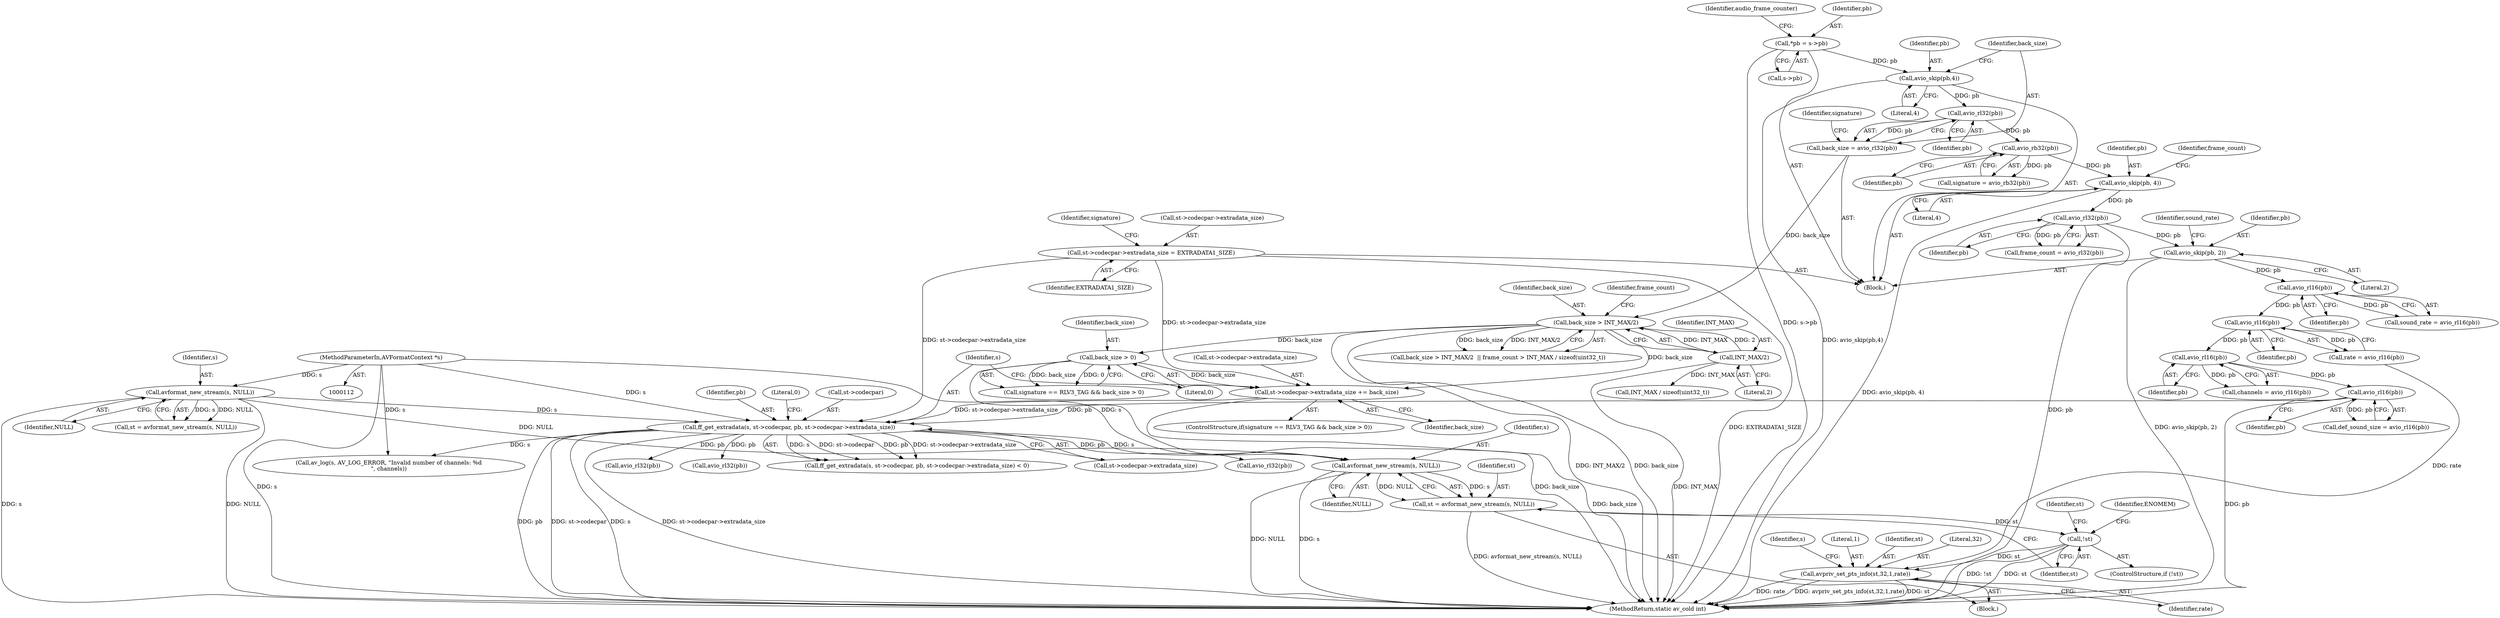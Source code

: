 digraph "0_FFmpeg_96f24d1bee7fe7bac08e2b7c74db1a046c9dc0de@pointer" {
"1000325" [label="(Call,avformat_new_stream(s, NULL))"];
"1000284" [label="(Call,ff_get_extradata(s, st->codecpar, pb, st->codecpar->extradata_size))"];
"1000216" [label="(Call,avformat_new_stream(s, NULL))"];
"1000113" [label="(MethodParameterIn,AVFormatContext *s)"];
"1000212" [label="(Call,avio_rl16(pb))"];
"1000208" [label="(Call,avio_rl16(pb))"];
"1000204" [label="(Call,avio_rl16(pb))"];
"1000200" [label="(Call,avio_rl16(pb))"];
"1000195" [label="(Call,avio_skip(pb, 2))"];
"1000178" [label="(Call,avio_rl32(pb))"];
"1000173" [label="(Call,avio_skip(pb, 4))"];
"1000171" [label="(Call,avio_rb32(pb))"];
"1000167" [label="(Call,avio_rl32(pb))"];
"1000162" [label="(Call,avio_skip(pb,4))"];
"1000116" [label="(Call,*pb = s->pb)"];
"1000275" [label="(Call,st->codecpar->extradata_size += back_size)"];
"1000272" [label="(Call,back_size > 0)"];
"1000182" [label="(Call,back_size > INT_MAX/2)"];
"1000165" [label="(Call,back_size = avio_rl32(pb))"];
"1000184" [label="(Call,INT_MAX/2)"];
"1000260" [label="(Call,st->codecpar->extradata_size = EXTRADATA1_SIZE)"];
"1000323" [label="(Call,st = avformat_new_stream(s, NULL))"];
"1000329" [label="(Call,!st)"];
"1000418" [label="(Call,avpriv_set_pts_info(st,32,1,rate))"];
"1000204" [label="(Call,avio_rl16(pb))"];
"1000170" [label="(Identifier,signature)"];
"1000284" [label="(Call,ff_get_extradata(s, st->codecpar, pb, st->codecpar->extradata_size))"];
"1000217" [label="(Identifier,s)"];
"1000198" [label="(Call,sound_rate = avio_rl16(pb))"];
"1000176" [label="(Call,frame_count = avio_rl32(pb))"];
"1000323" [label="(Call,st = avformat_new_stream(s, NULL))"];
"1000337" [label="(Identifier,st)"];
"1000419" [label="(Identifier,st)"];
"1000261" [label="(Call,st->codecpar->extradata_size)"];
"1000181" [label="(Call,back_size > INT_MAX/2  || frame_count > INT_MAX / sizeof(uint32_t))"];
"1000610" [label="(MethodReturn,static av_cold int)"];
"1000420" [label="(Literal,32)"];
"1000206" [label="(Call,channels = avio_rl16(pb))"];
"1000266" [label="(Identifier,EXTRADATA1_SIZE)"];
"1000285" [label="(Identifier,s)"];
"1000213" [label="(Identifier,pb)"];
"1000485" [label="(Call,avio_rl32(pb))"];
"1000426" [label="(Identifier,s)"];
"1000165" [label="(Call,back_size = avio_rl32(pb))"];
"1000500" [label="(Call,avio_rl32(pb))"];
"1000183" [label="(Identifier,back_size)"];
"1000270" [label="(Identifier,signature)"];
"1000202" [label="(Call,rate = avio_rl16(pb))"];
"1000328" [label="(ControlStructure,if (!st))"];
"1000216" [label="(Call,avformat_new_stream(s, NULL))"];
"1000289" [label="(Identifier,pb)"];
"1000177" [label="(Identifier,frame_count)"];
"1000267" [label="(ControlStructure,if(signature == RLV3_TAG && back_size > 0))"];
"1000422" [label="(Identifier,rate)"];
"1000421" [label="(Literal,1)"];
"1000167" [label="(Call,avio_rl32(pb))"];
"1000188" [label="(Identifier,frame_count)"];
"1000295" [label="(Literal,0)"];
"1000333" [label="(Identifier,ENOMEM)"];
"1000199" [label="(Identifier,sound_rate)"];
"1000185" [label="(Identifier,INT_MAX)"];
"1000325" [label="(Call,avformat_new_stream(s, NULL))"];
"1000283" [label="(Call,ff_get_extradata(s, st->codecpar, pb, st->codecpar->extradata_size) < 0)"];
"1000208" [label="(Call,avio_rl16(pb))"];
"1000329" [label="(Call,!st)"];
"1000171" [label="(Call,avio_rb32(pb))"];
"1000290" [label="(Call,st->codecpar->extradata_size)"];
"1000175" [label="(Literal,4)"];
"1000166" [label="(Identifier,back_size)"];
"1000327" [label="(Identifier,NULL)"];
"1000174" [label="(Identifier,pb)"];
"1000212" [label="(Call,avio_rl16(pb))"];
"1000196" [label="(Identifier,pb)"];
"1000125" [label="(Identifier,audio_frame_counter)"];
"1000195" [label="(Call,avio_skip(pb, 2))"];
"1000182" [label="(Call,back_size > INT_MAX/2)"];
"1000218" [label="(Identifier,NULL)"];
"1000179" [label="(Identifier,pb)"];
"1000310" [label="(Call,av_log(s, AV_LOG_ERROR, \"Invalid number of channels: %d\n\", channels))"];
"1000214" [label="(Call,st = avformat_new_stream(s, NULL))"];
"1000189" [label="(Call,INT_MAX / sizeof(uint32_t))"];
"1000205" [label="(Identifier,pb)"];
"1000330" [label="(Identifier,st)"];
"1000281" [label="(Identifier,back_size)"];
"1000260" [label="(Call,st->codecpar->extradata_size = EXTRADATA1_SIZE)"];
"1000162" [label="(Call,avio_skip(pb,4))"];
"1000184" [label="(Call,INT_MAX/2)"];
"1000113" [label="(MethodParameterIn,AVFormatContext *s)"];
"1000117" [label="(Identifier,pb)"];
"1000169" [label="(Call,signature = avio_rb32(pb))"];
"1000301" [label="(Block,)"];
"1000268" [label="(Call,signature == RLV3_TAG && back_size > 0)"];
"1000418" [label="(Call,avpriv_set_pts_info(st,32,1,rate))"];
"1000274" [label="(Literal,0)"];
"1000186" [label="(Literal,2)"];
"1000197" [label="(Literal,2)"];
"1000164" [label="(Literal,4)"];
"1000275" [label="(Call,st->codecpar->extradata_size += back_size)"];
"1000210" [label="(Call,def_sound_size = avio_rl16(pb))"];
"1000273" [label="(Identifier,back_size)"];
"1000286" [label="(Call,st->codecpar)"];
"1000201" [label="(Identifier,pb)"];
"1000163" [label="(Identifier,pb)"];
"1000173" [label="(Call,avio_skip(pb, 4))"];
"1000516" [label="(Call,avio_rl32(pb))"];
"1000272" [label="(Call,back_size > 0)"];
"1000114" [label="(Block,)"];
"1000200" [label="(Call,avio_rl16(pb))"];
"1000209" [label="(Identifier,pb)"];
"1000178" [label="(Call,avio_rl32(pb))"];
"1000324" [label="(Identifier,st)"];
"1000276" [label="(Call,st->codecpar->extradata_size)"];
"1000116" [label="(Call,*pb = s->pb)"];
"1000168" [label="(Identifier,pb)"];
"1000172" [label="(Identifier,pb)"];
"1000118" [label="(Call,s->pb)"];
"1000326" [label="(Identifier,s)"];
"1000325" -> "1000323"  [label="AST: "];
"1000325" -> "1000327"  [label="CFG: "];
"1000326" -> "1000325"  [label="AST: "];
"1000327" -> "1000325"  [label="AST: "];
"1000323" -> "1000325"  [label="CFG: "];
"1000325" -> "1000610"  [label="DDG: s"];
"1000325" -> "1000610"  [label="DDG: NULL"];
"1000325" -> "1000323"  [label="DDG: s"];
"1000325" -> "1000323"  [label="DDG: NULL"];
"1000284" -> "1000325"  [label="DDG: s"];
"1000113" -> "1000325"  [label="DDG: s"];
"1000216" -> "1000325"  [label="DDG: NULL"];
"1000284" -> "1000283"  [label="AST: "];
"1000284" -> "1000290"  [label="CFG: "];
"1000285" -> "1000284"  [label="AST: "];
"1000286" -> "1000284"  [label="AST: "];
"1000289" -> "1000284"  [label="AST: "];
"1000290" -> "1000284"  [label="AST: "];
"1000295" -> "1000284"  [label="CFG: "];
"1000284" -> "1000610"  [label="DDG: st->codecpar"];
"1000284" -> "1000610"  [label="DDG: s"];
"1000284" -> "1000610"  [label="DDG: st->codecpar->extradata_size"];
"1000284" -> "1000610"  [label="DDG: pb"];
"1000284" -> "1000283"  [label="DDG: s"];
"1000284" -> "1000283"  [label="DDG: st->codecpar"];
"1000284" -> "1000283"  [label="DDG: pb"];
"1000284" -> "1000283"  [label="DDG: st->codecpar->extradata_size"];
"1000216" -> "1000284"  [label="DDG: s"];
"1000113" -> "1000284"  [label="DDG: s"];
"1000212" -> "1000284"  [label="DDG: pb"];
"1000275" -> "1000284"  [label="DDG: st->codecpar->extradata_size"];
"1000260" -> "1000284"  [label="DDG: st->codecpar->extradata_size"];
"1000284" -> "1000310"  [label="DDG: s"];
"1000284" -> "1000485"  [label="DDG: pb"];
"1000284" -> "1000500"  [label="DDG: pb"];
"1000284" -> "1000516"  [label="DDG: pb"];
"1000216" -> "1000214"  [label="AST: "];
"1000216" -> "1000218"  [label="CFG: "];
"1000217" -> "1000216"  [label="AST: "];
"1000218" -> "1000216"  [label="AST: "];
"1000214" -> "1000216"  [label="CFG: "];
"1000216" -> "1000610"  [label="DDG: s"];
"1000216" -> "1000610"  [label="DDG: NULL"];
"1000216" -> "1000214"  [label="DDG: s"];
"1000216" -> "1000214"  [label="DDG: NULL"];
"1000113" -> "1000216"  [label="DDG: s"];
"1000113" -> "1000112"  [label="AST: "];
"1000113" -> "1000610"  [label="DDG: s"];
"1000113" -> "1000310"  [label="DDG: s"];
"1000212" -> "1000210"  [label="AST: "];
"1000212" -> "1000213"  [label="CFG: "];
"1000213" -> "1000212"  [label="AST: "];
"1000210" -> "1000212"  [label="CFG: "];
"1000212" -> "1000610"  [label="DDG: pb"];
"1000212" -> "1000210"  [label="DDG: pb"];
"1000208" -> "1000212"  [label="DDG: pb"];
"1000208" -> "1000206"  [label="AST: "];
"1000208" -> "1000209"  [label="CFG: "];
"1000209" -> "1000208"  [label="AST: "];
"1000206" -> "1000208"  [label="CFG: "];
"1000208" -> "1000206"  [label="DDG: pb"];
"1000204" -> "1000208"  [label="DDG: pb"];
"1000204" -> "1000202"  [label="AST: "];
"1000204" -> "1000205"  [label="CFG: "];
"1000205" -> "1000204"  [label="AST: "];
"1000202" -> "1000204"  [label="CFG: "];
"1000204" -> "1000202"  [label="DDG: pb"];
"1000200" -> "1000204"  [label="DDG: pb"];
"1000200" -> "1000198"  [label="AST: "];
"1000200" -> "1000201"  [label="CFG: "];
"1000201" -> "1000200"  [label="AST: "];
"1000198" -> "1000200"  [label="CFG: "];
"1000200" -> "1000198"  [label="DDG: pb"];
"1000195" -> "1000200"  [label="DDG: pb"];
"1000195" -> "1000114"  [label="AST: "];
"1000195" -> "1000197"  [label="CFG: "];
"1000196" -> "1000195"  [label="AST: "];
"1000197" -> "1000195"  [label="AST: "];
"1000199" -> "1000195"  [label="CFG: "];
"1000195" -> "1000610"  [label="DDG: avio_skip(pb, 2)"];
"1000178" -> "1000195"  [label="DDG: pb"];
"1000178" -> "1000176"  [label="AST: "];
"1000178" -> "1000179"  [label="CFG: "];
"1000179" -> "1000178"  [label="AST: "];
"1000176" -> "1000178"  [label="CFG: "];
"1000178" -> "1000610"  [label="DDG: pb"];
"1000178" -> "1000176"  [label="DDG: pb"];
"1000173" -> "1000178"  [label="DDG: pb"];
"1000173" -> "1000114"  [label="AST: "];
"1000173" -> "1000175"  [label="CFG: "];
"1000174" -> "1000173"  [label="AST: "];
"1000175" -> "1000173"  [label="AST: "];
"1000177" -> "1000173"  [label="CFG: "];
"1000173" -> "1000610"  [label="DDG: avio_skip(pb, 4)"];
"1000171" -> "1000173"  [label="DDG: pb"];
"1000171" -> "1000169"  [label="AST: "];
"1000171" -> "1000172"  [label="CFG: "];
"1000172" -> "1000171"  [label="AST: "];
"1000169" -> "1000171"  [label="CFG: "];
"1000171" -> "1000169"  [label="DDG: pb"];
"1000167" -> "1000171"  [label="DDG: pb"];
"1000167" -> "1000165"  [label="AST: "];
"1000167" -> "1000168"  [label="CFG: "];
"1000168" -> "1000167"  [label="AST: "];
"1000165" -> "1000167"  [label="CFG: "];
"1000167" -> "1000165"  [label="DDG: pb"];
"1000162" -> "1000167"  [label="DDG: pb"];
"1000162" -> "1000114"  [label="AST: "];
"1000162" -> "1000164"  [label="CFG: "];
"1000163" -> "1000162"  [label="AST: "];
"1000164" -> "1000162"  [label="AST: "];
"1000166" -> "1000162"  [label="CFG: "];
"1000162" -> "1000610"  [label="DDG: avio_skip(pb,4)"];
"1000116" -> "1000162"  [label="DDG: pb"];
"1000116" -> "1000114"  [label="AST: "];
"1000116" -> "1000118"  [label="CFG: "];
"1000117" -> "1000116"  [label="AST: "];
"1000118" -> "1000116"  [label="AST: "];
"1000125" -> "1000116"  [label="CFG: "];
"1000116" -> "1000610"  [label="DDG: s->pb"];
"1000275" -> "1000267"  [label="AST: "];
"1000275" -> "1000281"  [label="CFG: "];
"1000276" -> "1000275"  [label="AST: "];
"1000281" -> "1000275"  [label="AST: "];
"1000285" -> "1000275"  [label="CFG: "];
"1000275" -> "1000610"  [label="DDG: back_size"];
"1000272" -> "1000275"  [label="DDG: back_size"];
"1000182" -> "1000275"  [label="DDG: back_size"];
"1000260" -> "1000275"  [label="DDG: st->codecpar->extradata_size"];
"1000272" -> "1000268"  [label="AST: "];
"1000272" -> "1000274"  [label="CFG: "];
"1000273" -> "1000272"  [label="AST: "];
"1000274" -> "1000272"  [label="AST: "];
"1000268" -> "1000272"  [label="CFG: "];
"1000272" -> "1000610"  [label="DDG: back_size"];
"1000272" -> "1000268"  [label="DDG: back_size"];
"1000272" -> "1000268"  [label="DDG: 0"];
"1000182" -> "1000272"  [label="DDG: back_size"];
"1000182" -> "1000181"  [label="AST: "];
"1000182" -> "1000184"  [label="CFG: "];
"1000183" -> "1000182"  [label="AST: "];
"1000184" -> "1000182"  [label="AST: "];
"1000188" -> "1000182"  [label="CFG: "];
"1000181" -> "1000182"  [label="CFG: "];
"1000182" -> "1000610"  [label="DDG: INT_MAX/2"];
"1000182" -> "1000610"  [label="DDG: back_size"];
"1000182" -> "1000181"  [label="DDG: back_size"];
"1000182" -> "1000181"  [label="DDG: INT_MAX/2"];
"1000165" -> "1000182"  [label="DDG: back_size"];
"1000184" -> "1000182"  [label="DDG: INT_MAX"];
"1000184" -> "1000182"  [label="DDG: 2"];
"1000165" -> "1000114"  [label="AST: "];
"1000166" -> "1000165"  [label="AST: "];
"1000170" -> "1000165"  [label="CFG: "];
"1000184" -> "1000186"  [label="CFG: "];
"1000185" -> "1000184"  [label="AST: "];
"1000186" -> "1000184"  [label="AST: "];
"1000184" -> "1000610"  [label="DDG: INT_MAX"];
"1000184" -> "1000189"  [label="DDG: INT_MAX"];
"1000260" -> "1000114"  [label="AST: "];
"1000260" -> "1000266"  [label="CFG: "];
"1000261" -> "1000260"  [label="AST: "];
"1000266" -> "1000260"  [label="AST: "];
"1000270" -> "1000260"  [label="CFG: "];
"1000260" -> "1000610"  [label="DDG: EXTRADATA1_SIZE"];
"1000323" -> "1000301"  [label="AST: "];
"1000324" -> "1000323"  [label="AST: "];
"1000330" -> "1000323"  [label="CFG: "];
"1000323" -> "1000610"  [label="DDG: avformat_new_stream(s, NULL)"];
"1000323" -> "1000329"  [label="DDG: st"];
"1000329" -> "1000328"  [label="AST: "];
"1000329" -> "1000330"  [label="CFG: "];
"1000330" -> "1000329"  [label="AST: "];
"1000333" -> "1000329"  [label="CFG: "];
"1000337" -> "1000329"  [label="CFG: "];
"1000329" -> "1000610"  [label="DDG: !st"];
"1000329" -> "1000610"  [label="DDG: st"];
"1000329" -> "1000418"  [label="DDG: st"];
"1000418" -> "1000301"  [label="AST: "];
"1000418" -> "1000422"  [label="CFG: "];
"1000419" -> "1000418"  [label="AST: "];
"1000420" -> "1000418"  [label="AST: "];
"1000421" -> "1000418"  [label="AST: "];
"1000422" -> "1000418"  [label="AST: "];
"1000426" -> "1000418"  [label="CFG: "];
"1000418" -> "1000610"  [label="DDG: rate"];
"1000418" -> "1000610"  [label="DDG: avpriv_set_pts_info(st,32,1,rate)"];
"1000418" -> "1000610"  [label="DDG: st"];
"1000202" -> "1000418"  [label="DDG: rate"];
}
